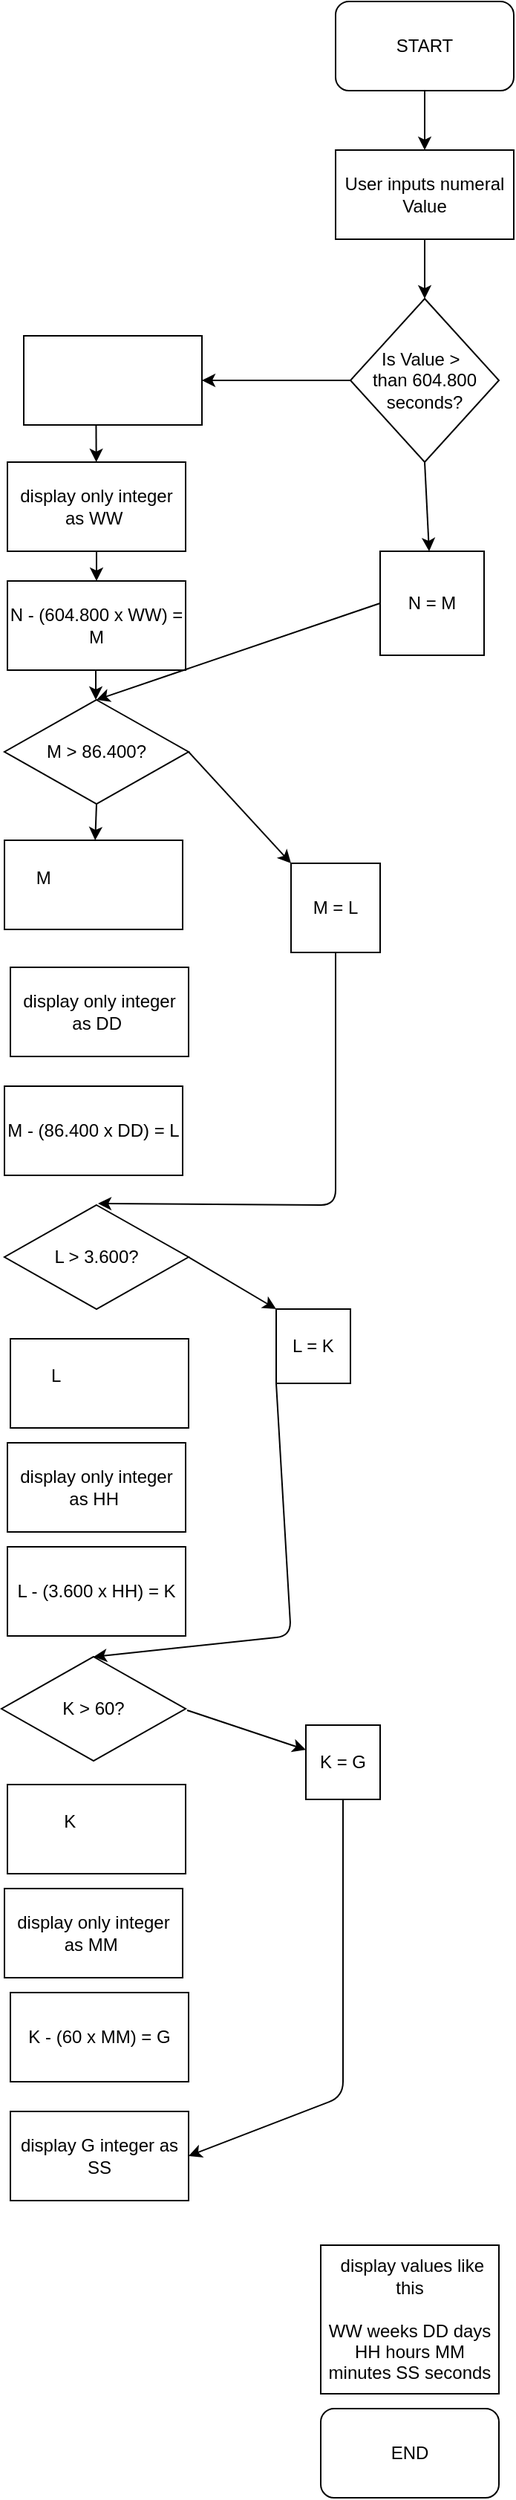 <mxfile>
    <diagram id="UqjzjKch3L4LzaeZdQYj" name="Page-1">
        <mxGraphModel dx="350" dy="317" grid="1" gridSize="10" guides="1" tooltips="1" connect="1" arrows="1" fold="1" page="1" pageScale="2" pageWidth="827" pageHeight="1169" math="0" shadow="0">
            <root>
                <mxCell id="0"/>
                <mxCell id="1" parent="0"/>
                <mxCell id="2" value="START" style="rounded=1;whiteSpace=wrap;html=1;" vertex="1" parent="1">
                    <mxGeometry x="330" y="20" width="120" height="60" as="geometry"/>
                </mxCell>
                <mxCell id="3" value="" style="endArrow=classic;html=1;exitX=0.5;exitY=1;exitDx=0;exitDy=0;" edge="1" parent="1" source="2">
                    <mxGeometry width="50" height="50" relative="1" as="geometry">
                        <mxPoint x="360" y="240" as="sourcePoint"/>
                        <mxPoint x="390" y="120" as="targetPoint"/>
                    </mxGeometry>
                </mxCell>
                <mxCell id="4" value="User inputs numeral Value" style="rounded=0;whiteSpace=wrap;html=1;" vertex="1" parent="1">
                    <mxGeometry x="330" y="120" width="120" height="60" as="geometry"/>
                </mxCell>
                <mxCell id="6" value="" style="endArrow=classic;html=1;exitX=0.5;exitY=1;exitDx=0;exitDy=0;" edge="1" parent="1" source="4">
                    <mxGeometry width="50" height="50" relative="1" as="geometry">
                        <mxPoint x="360" y="240" as="sourcePoint"/>
                        <mxPoint x="390" y="220" as="targetPoint"/>
                    </mxGeometry>
                </mxCell>
                <mxCell id="7" value="&lt;div style=&quot;text-align: left&quot;&gt;&lt;span&gt;&amp;nbsp; &amp;nbsp; &amp;nbsp; Is Value &amp;gt;&lt;/span&gt;&lt;/div&gt;than 604.800 seconds?" style="rhombus;whiteSpace=wrap;html=1;" vertex="1" parent="1">
                    <mxGeometry x="340" y="220" width="100" height="110" as="geometry"/>
                </mxCell>
                <mxCell id="10" value="" style="endArrow=classic;html=1;exitX=0;exitY=0.5;exitDx=0;exitDy=0;" edge="1" parent="1" source="7" target="11">
                    <mxGeometry width="50" height="50" relative="1" as="geometry">
                        <mxPoint x="440" y="380" as="sourcePoint"/>
                        <mxPoint x="270" y="275" as="targetPoint"/>
                    </mxGeometry>
                </mxCell>
                <mxCell id="11" value="&lt;font color=&quot;#ffffff&quot;&gt;N&amp;nbsp;&lt;span style=&quot;margin: 0px ; padding: 0px ; border: 0px ; outline: 0px ; vertical-align: baseline ; background: transparent ; font-family: &amp;#34;wfont_093ca4_2037fd65942642b0baf9d5422fcdb363&amp;#34; , &amp;#34;wf_2037fd65942642b0baf9d5422&amp;#34; , &amp;#34;orig_nunito_sans_regular&amp;#34; ; font-size: 18px&quot;&gt;÷ &lt;/span&gt;&lt;span style=&quot;margin: 0px ; padding: 0px ; border: 0px ; outline: 0px ; vertical-align: baseline ; background: transparent&quot;&gt;&lt;font style=&quot;font-size: 12px&quot;&gt;604.800&lt;/font&gt;&lt;/span&gt;&lt;/font&gt;" style="rounded=0;whiteSpace=wrap;html=1;" vertex="1" parent="1">
                    <mxGeometry x="120" y="245" width="120" height="60" as="geometry"/>
                </mxCell>
                <mxCell id="12" value="" style="endArrow=classic;html=1;exitX=0.406;exitY=0.994;exitDx=0;exitDy=0;exitPerimeter=0;" edge="1" parent="1" source="11" target="13">
                    <mxGeometry width="50" height="50" relative="1" as="geometry">
                        <mxPoint x="300" y="470" as="sourcePoint"/>
                        <mxPoint x="169" y="360" as="targetPoint"/>
                    </mxGeometry>
                </mxCell>
                <mxCell id="13" value="display only&amp;nbsp;integer as WW&amp;nbsp;" style="rounded=0;whiteSpace=wrap;html=1;" vertex="1" parent="1">
                    <mxGeometry x="109" y="330" width="120" height="60" as="geometry"/>
                </mxCell>
                <mxCell id="14" value="" style="endArrow=classic;html=1;exitX=0.5;exitY=1;exitDx=0;exitDy=0;" edge="1" parent="1" source="13">
                    <mxGeometry width="50" height="50" relative="1" as="geometry">
                        <mxPoint x="300" y="470" as="sourcePoint"/>
                        <mxPoint x="169" y="410" as="targetPoint"/>
                    </mxGeometry>
                </mxCell>
                <mxCell id="16" value="" style="endArrow=classic;html=1;exitX=0.5;exitY=1;exitDx=0;exitDy=0;" edge="1" parent="1">
                    <mxGeometry width="50" height="50" relative="1" as="geometry">
                        <mxPoint x="168.5" y="470" as="sourcePoint"/>
                        <mxPoint x="168.5" y="490" as="targetPoint"/>
                    </mxGeometry>
                </mxCell>
                <mxCell id="19" value="M &amp;gt; 86.400?" style="rhombus;whiteSpace=wrap;html=1;" vertex="1" parent="1">
                    <mxGeometry x="107" y="490" width="124" height="70" as="geometry"/>
                </mxCell>
                <mxCell id="21" value="N - (604.800 x WW) = M" style="rounded=0;whiteSpace=wrap;html=1;" vertex="1" parent="1">
                    <mxGeometry x="109" y="410" width="120" height="60" as="geometry"/>
                </mxCell>
                <mxCell id="22" value="" style="endArrow=classic;html=1;exitX=0.5;exitY=1;exitDx=0;exitDy=0;" edge="1" parent="1" source="19" target="23">
                    <mxGeometry width="50" height="50" relative="1" as="geometry">
                        <mxPoint x="290" y="560" as="sourcePoint"/>
                        <mxPoint x="169" y="580" as="targetPoint"/>
                    </mxGeometry>
                </mxCell>
                <mxCell id="23" value="M&amp;nbsp;&lt;span style=&quot;color: rgb(255 , 255 , 255) ; font-family: &amp;#34;wfont_093ca4_2037fd65942642b0baf9d5422fcdb363&amp;#34; , &amp;#34;wf_2037fd65942642b0baf9d5422&amp;#34; , &amp;#34;orig_nunito_sans_regular&amp;#34; ; font-size: 18px&quot;&gt;÷ 86.400&lt;/span&gt;&lt;br&gt;&amp;nbsp;" style="rounded=0;whiteSpace=wrap;html=1;" vertex="1" parent="1">
                    <mxGeometry x="107" y="584.5" width="120" height="60" as="geometry"/>
                </mxCell>
                <mxCell id="24" value="display only&amp;nbsp;integer as DD&amp;nbsp;" style="rounded=0;whiteSpace=wrap;html=1;" vertex="1" parent="1">
                    <mxGeometry x="111" y="670" width="120" height="60" as="geometry"/>
                </mxCell>
                <mxCell id="25" value="M - (86.400 x DD) = L" style="rounded=0;whiteSpace=wrap;html=1;" vertex="1" parent="1">
                    <mxGeometry x="107" y="750" width="120" height="60" as="geometry"/>
                </mxCell>
                <mxCell id="26" value="L &amp;gt; 3.600?" style="rhombus;whiteSpace=wrap;html=1;" vertex="1" parent="1">
                    <mxGeometry x="107" y="830" width="124" height="70" as="geometry"/>
                </mxCell>
                <mxCell id="27" value="L&amp;nbsp;&lt;span style=&quot;color: rgb(255 , 255 , 255) ; font-family: &amp;#34;wfont_093ca4_2037fd65942642b0baf9d5422fcdb363&amp;#34; , &amp;#34;wf_2037fd65942642b0baf9d5422&amp;#34; , &amp;#34;orig_nunito_sans_regular&amp;#34; ; font-size: 18px&quot;&gt;÷ 3.600&lt;/span&gt;&lt;br&gt;&amp;nbsp;" style="rounded=0;whiteSpace=wrap;html=1;" vertex="1" parent="1">
                    <mxGeometry x="111" y="920" width="120" height="60" as="geometry"/>
                </mxCell>
                <mxCell id="28" value="display only&amp;nbsp;integer as HH&amp;nbsp;" style="rounded=0;whiteSpace=wrap;html=1;" vertex="1" parent="1">
                    <mxGeometry x="109" y="990" width="120" height="60" as="geometry"/>
                </mxCell>
                <mxCell id="31" value="L - (3.600 x HH) = K" style="rounded=0;whiteSpace=wrap;html=1;" vertex="1" parent="1">
                    <mxGeometry x="109" y="1060" width="120" height="60" as="geometry"/>
                </mxCell>
                <mxCell id="193" value="K &amp;gt; 60?" style="rhombus;whiteSpace=wrap;html=1;" vertex="1" parent="1">
                    <mxGeometry x="105" y="1134" width="124" height="70" as="geometry"/>
                </mxCell>
                <mxCell id="194" value="K&amp;nbsp;&lt;span style=&quot;color: rgb(255 , 255 , 255) ; font-family: &amp;#34;wfont_093ca4_2037fd65942642b0baf9d5422fcdb363&amp;#34; , &amp;#34;wf_2037fd65942642b0baf9d5422&amp;#34; , &amp;#34;orig_nunito_sans_regular&amp;#34; ; font-size: 18px&quot;&gt;÷ 60&lt;/span&gt;&lt;br&gt;&amp;nbsp;" style="rounded=0;whiteSpace=wrap;html=1;" vertex="1" parent="1">
                    <mxGeometry x="109" y="1220" width="120" height="60" as="geometry"/>
                </mxCell>
                <mxCell id="195" value="display only&amp;nbsp;integer as MM&amp;nbsp;" style="rounded=0;whiteSpace=wrap;html=1;" vertex="1" parent="1">
                    <mxGeometry x="107" y="1290" width="120" height="60" as="geometry"/>
                </mxCell>
                <mxCell id="196" value="K - (60 x MM) = G" style="rounded=0;whiteSpace=wrap;html=1;" vertex="1" parent="1">
                    <mxGeometry x="111" y="1360" width="120" height="60" as="geometry"/>
                </mxCell>
                <mxCell id="198" value="display G integer as SS" style="rounded=0;whiteSpace=wrap;html=1;" vertex="1" parent="1">
                    <mxGeometry x="111" y="1440" width="120" height="60" as="geometry"/>
                </mxCell>
                <mxCell id="199" value="N = M" style="whiteSpace=wrap;html=1;aspect=fixed;" vertex="1" parent="1">
                    <mxGeometry x="360" y="390" width="70" height="70" as="geometry"/>
                </mxCell>
                <mxCell id="200" value="" style="endArrow=classic;html=1;exitX=0.5;exitY=1;exitDx=0;exitDy=0;" edge="1" parent="1" source="7">
                    <mxGeometry width="50" height="50" relative="1" as="geometry">
                        <mxPoint x="490" y="470" as="sourcePoint"/>
                        <mxPoint x="393" y="390" as="targetPoint"/>
                    </mxGeometry>
                </mxCell>
                <mxCell id="202" value="" style="endArrow=classic;html=1;exitX=0;exitY=0.5;exitDx=0;exitDy=0;entryX=0.5;entryY=0;entryDx=0;entryDy=0;" edge="1" parent="1" source="199" target="19">
                    <mxGeometry width="50" height="50" relative="1" as="geometry">
                        <mxPoint x="490" y="630" as="sourcePoint"/>
                        <mxPoint x="540" y="580" as="targetPoint"/>
                    </mxGeometry>
                </mxCell>
                <mxCell id="203" value="" style="endArrow=classic;html=1;exitX=1;exitY=0.5;exitDx=0;exitDy=0;" edge="1" parent="1" source="19">
                    <mxGeometry width="50" height="50" relative="1" as="geometry">
                        <mxPoint x="490" y="630" as="sourcePoint"/>
                        <mxPoint x="300" y="600" as="targetPoint"/>
                    </mxGeometry>
                </mxCell>
                <mxCell id="204" value="M = L" style="whiteSpace=wrap;html=1;aspect=fixed;" vertex="1" parent="1">
                    <mxGeometry x="300" y="600" width="60" height="60" as="geometry"/>
                </mxCell>
                <mxCell id="205" value="" style="endArrow=classic;html=1;exitX=0.5;exitY=1;exitDx=0;exitDy=0;" edge="1" parent="1" source="204">
                    <mxGeometry width="50" height="50" relative="1" as="geometry">
                        <mxPoint x="490" y="780" as="sourcePoint"/>
                        <mxPoint x="170" y="829" as="targetPoint"/>
                        <Array as="points">
                            <mxPoint x="330" y="830"/>
                        </Array>
                    </mxGeometry>
                </mxCell>
                <mxCell id="207" value="" style="endArrow=classic;html=1;exitX=1;exitY=0.5;exitDx=0;exitDy=0;" edge="1" parent="1" source="26">
                    <mxGeometry width="50" height="50" relative="1" as="geometry">
                        <mxPoint x="490" y="940" as="sourcePoint"/>
                        <mxPoint x="290" y="900" as="targetPoint"/>
                    </mxGeometry>
                </mxCell>
                <mxCell id="208" value="L = K" style="whiteSpace=wrap;html=1;aspect=fixed;" vertex="1" parent="1">
                    <mxGeometry x="290" y="900" width="50" height="50" as="geometry"/>
                </mxCell>
                <mxCell id="209" value="" style="endArrow=classic;html=1;exitX=0;exitY=1;exitDx=0;exitDy=0;entryX=0.5;entryY=0;entryDx=0;entryDy=0;" edge="1" parent="1" source="208" target="193">
                    <mxGeometry width="50" height="50" relative="1" as="geometry">
                        <mxPoint x="490" y="940" as="sourcePoint"/>
                        <mxPoint x="300" y="1150" as="targetPoint"/>
                        <Array as="points">
                            <mxPoint x="300" y="1120"/>
                        </Array>
                    </mxGeometry>
                </mxCell>
                <mxCell id="210" value="" style="endArrow=classic;html=1;" edge="1" parent="1" target="211">
                    <mxGeometry width="50" height="50" relative="1" as="geometry">
                        <mxPoint x="230" y="1170" as="sourcePoint"/>
                        <mxPoint x="310" y="1200" as="targetPoint"/>
                    </mxGeometry>
                </mxCell>
                <mxCell id="211" value="K = G" style="whiteSpace=wrap;html=1;aspect=fixed;" vertex="1" parent="1">
                    <mxGeometry x="310" y="1180" width="50" height="50" as="geometry"/>
                </mxCell>
                <mxCell id="212" value="" style="endArrow=classic;html=1;exitX=0.5;exitY=1;exitDx=0;exitDy=0;entryX=1;entryY=0.5;entryDx=0;entryDy=0;" edge="1" parent="1" source="211" target="198">
                    <mxGeometry width="50" height="50" relative="1" as="geometry">
                        <mxPoint x="490" y="1350" as="sourcePoint"/>
                        <mxPoint x="335" y="1470" as="targetPoint"/>
                        <Array as="points">
                            <mxPoint x="335" y="1430"/>
                        </Array>
                    </mxGeometry>
                </mxCell>
                <mxCell id="213" value="END" style="rounded=1;whiteSpace=wrap;html=1;" vertex="1" parent="1">
                    <mxGeometry x="320" y="1640" width="120" height="60" as="geometry"/>
                </mxCell>
                <mxCell id="214" value="&amp;nbsp;display values like this&lt;br&gt;&lt;br&gt;WW weeks DD days HH hours MM minutes SS seconds" style="rounded=0;whiteSpace=wrap;html=1;" vertex="1" parent="1">
                    <mxGeometry x="320" y="1530" width="120" height="100" as="geometry"/>
                </mxCell>
            </root>
        </mxGraphModel>
    </diagram>
</mxfile>